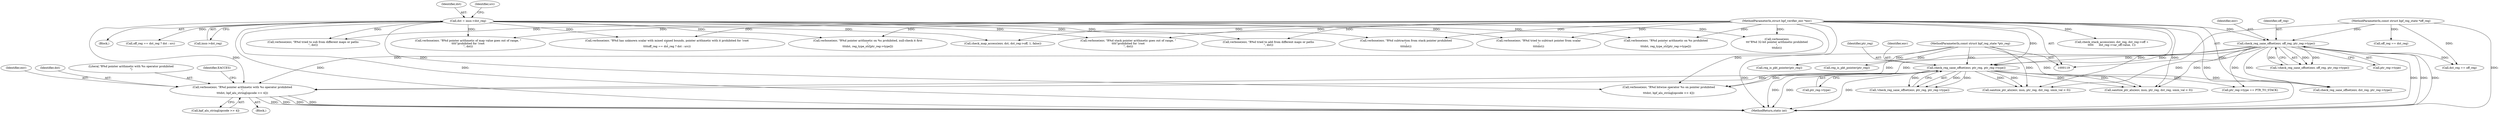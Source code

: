 digraph "0_linux_979d63d50c0c0f7bc537bf821e056cc9fe5abd38@array" {
"1000818" [label="(Call,verbose(env, \"R%d pointer arithmetic with %s operator prohibited\n\",\n\t\t\tdst, bpf_alu_string[opcode >> 4]))"];
"1000350" [label="(Call,check_reg_sane_offset(env, off_reg, ptr_reg->type))"];
"1000120" [label="(MethodParameterIn,struct bpf_verifier_env *env)"];
"1000123" [label="(MethodParameterIn,const struct bpf_reg_state *off_reg)"];
"1000357" [label="(Call,check_reg_sane_offset(env, ptr_reg, ptr_reg->type))"];
"1000122" [label="(MethodParameterIn,const struct bpf_reg_state *ptr_reg)"];
"1000204" [label="(Call,dst = insn->dst_reg)"];
"1000385" [label="(Call,verbose(env, \"R%d tried to add from different maps or paths\n\", dst))"];
"1000349" [label="(Call,!check_reg_sane_offset(env, off_reg, ptr_reg->type))"];
"1000319" [label="(Call,verbose(env, \"R%d has unknown scalar with mixed signed bounds, pointer arithmetic with it prohibited for !root\n\",\n\t\t\t\toff_reg == dst_reg ? dst : src))"];
"1000819" [label="(Identifier,env)"];
"1000122" [label="(MethodParameterIn,const struct bpf_reg_state *ptr_reg)"];
"1000273" [label="(Call,verbose(env, \"R%d pointer arithmetic on %s prohibited, null-check it first\n\",\n\t\t\tdst, reg_type_str[ptr_reg->type]))"];
"1000360" [label="(Call,ptr_reg->type)"];
"1000372" [label="(Call,sanitize_ptr_alu(env, insn, ptr_reg, dst_reg, smin_val < 0))"];
"1000781" [label="(Call,reg_is_pkt_pointer(ptr_reg))"];
"1000206" [label="(Call,insn->dst_reg)"];
"1000205" [label="(Identifier,dst)"];
"1000204" [label="(Call,dst = insn->dst_reg)"];
"1000323" [label="(Call,off_reg == dst_reg)"];
"1000120" [label="(MethodParameterIn,struct bpf_verifier_env *env)"];
"1000574" [label="(Call,sanitize_ptr_alu(env, insn, ptr_reg, dst_reg, smin_val < 0))"];
"1000353" [label="(Call,ptr_reg->type)"];
"1000884" [label="(Call,check_stack_access(env, dst_reg, dst_reg->off +\n\t\t\t\t\t      dst_reg->var_off.value, 1))"];
"1000898" [label="(Call,verbose(env, \"R%d stack pointer arithmetic goes out of range, \"\n\t\t\t\t\"prohibited for !root\n\", dst))"];
"1000359" [label="(Identifier,ptr_reg)"];
"1000829" [label="(Identifier,EACCES)"];
"1000820" [label="(Literal,\"R%d pointer arithmetic with %s operator prohibited\n\")"];
"1000289" [label="(Call,verbose(env, \"R%d pointer arithmetic on %s prohibited\n\",\n\t\t\tdst, reg_type_str[ptr_reg->type]))"];
"1000211" [label="(Identifier,src)"];
"1000124" [label="(Block,)"];
"1000907" [label="(MethodReturn,static int)"];
"1000860" [label="(Call,check_map_access(env, dst, dst_reg->off, 1, false))"];
"1000554" [label="(Call,reg_is_pkt_pointer(ptr_reg))"];
"1000805" [label="(Call,verbose(env, \"R%d bitwise operator %s on pointer prohibited\n\",\n\t\t\tdst, bpf_alu_string[opcode >> 4]))"];
"1000322" [label="(Call,off_reg == dst_reg ? dst : src)"];
"1000587" [label="(Call,verbose(env, \"R%d tried to sub from different maps or paths\n\", dst))"];
"1000869" [label="(Call,verbose(env, \"R%d pointer arithmetic of map value goes out of range, \"\n\t\t\t\t\"prohibited for !root\n\", dst))"];
"1000822" [label="(Call,bpf_alu_string[opcode >> 4])"];
"1000350" [label="(Call,check_reg_sane_offset(env, off_reg, ptr_reg->type))"];
"1000358" [label="(Identifier,env)"];
"1000368" [label="(Block,)"];
"1000818" [label="(Call,verbose(env, \"R%d pointer arithmetic with %s operator prohibited\n\",\n\t\t\tdst, bpf_alu_string[opcode >> 4]))"];
"1000598" [label="(Call,verbose(env, \"R%d tried to subtract pointer from scalar\n\",\n\t\t\t\tdst))"];
"1000260" [label="(Call,verbose(env,\n\t\t\t\"R%d 32-bit pointer arithmetic prohibited\n\",\n\t\t\tdst))"];
"1000357" [label="(Call,check_reg_sane_offset(env, ptr_reg, ptr_reg->type))"];
"1000832" [label="(Call,check_reg_sane_offset(env, dst_reg, ptr_reg->type))"];
"1000821" [label="(Identifier,dst)"];
"1000356" [label="(Call,!check_reg_sane_offset(env, ptr_reg, ptr_reg->type))"];
"1000606" [label="(Call,ptr_reg->type == PTR_TO_STACK)"];
"1000352" [label="(Identifier,off_reg)"];
"1000123" [label="(MethodParameterIn,const struct bpf_reg_state *off_reg)"];
"1000351" [label="(Identifier,env)"];
"1000612" [label="(Call,verbose(env, \"R%d subtraction from stack pointer prohibited\n\",\n\t\t\t\tdst))"];
"1000594" [label="(Call,dst_reg == off_reg)"];
"1000818" -> "1000368"  [label="AST: "];
"1000818" -> "1000822"  [label="CFG: "];
"1000819" -> "1000818"  [label="AST: "];
"1000820" -> "1000818"  [label="AST: "];
"1000821" -> "1000818"  [label="AST: "];
"1000822" -> "1000818"  [label="AST: "];
"1000829" -> "1000818"  [label="CFG: "];
"1000818" -> "1000907"  [label="DDG: "];
"1000818" -> "1000907"  [label="DDG: "];
"1000818" -> "1000907"  [label="DDG: "];
"1000818" -> "1000907"  [label="DDG: "];
"1000350" -> "1000818"  [label="DDG: "];
"1000357" -> "1000818"  [label="DDG: "];
"1000120" -> "1000818"  [label="DDG: "];
"1000204" -> "1000818"  [label="DDG: "];
"1000350" -> "1000349"  [label="AST: "];
"1000350" -> "1000353"  [label="CFG: "];
"1000351" -> "1000350"  [label="AST: "];
"1000352" -> "1000350"  [label="AST: "];
"1000353" -> "1000350"  [label="AST: "];
"1000349" -> "1000350"  [label="CFG: "];
"1000350" -> "1000907"  [label="DDG: "];
"1000350" -> "1000907"  [label="DDG: "];
"1000350" -> "1000907"  [label="DDG: "];
"1000350" -> "1000349"  [label="DDG: "];
"1000350" -> "1000349"  [label="DDG: "];
"1000350" -> "1000349"  [label="DDG: "];
"1000120" -> "1000350"  [label="DDG: "];
"1000123" -> "1000350"  [label="DDG: "];
"1000350" -> "1000357"  [label="DDG: "];
"1000350" -> "1000357"  [label="DDG: "];
"1000350" -> "1000372"  [label="DDG: "];
"1000350" -> "1000574"  [label="DDG: "];
"1000350" -> "1000594"  [label="DDG: "];
"1000350" -> "1000606"  [label="DDG: "];
"1000350" -> "1000805"  [label="DDG: "];
"1000350" -> "1000832"  [label="DDG: "];
"1000120" -> "1000119"  [label="AST: "];
"1000120" -> "1000907"  [label="DDG: "];
"1000120" -> "1000260"  [label="DDG: "];
"1000120" -> "1000273"  [label="DDG: "];
"1000120" -> "1000289"  [label="DDG: "];
"1000120" -> "1000319"  [label="DDG: "];
"1000120" -> "1000357"  [label="DDG: "];
"1000120" -> "1000372"  [label="DDG: "];
"1000120" -> "1000385"  [label="DDG: "];
"1000120" -> "1000574"  [label="DDG: "];
"1000120" -> "1000587"  [label="DDG: "];
"1000120" -> "1000598"  [label="DDG: "];
"1000120" -> "1000612"  [label="DDG: "];
"1000120" -> "1000805"  [label="DDG: "];
"1000120" -> "1000832"  [label="DDG: "];
"1000120" -> "1000860"  [label="DDG: "];
"1000120" -> "1000869"  [label="DDG: "];
"1000120" -> "1000884"  [label="DDG: "];
"1000120" -> "1000898"  [label="DDG: "];
"1000123" -> "1000119"  [label="AST: "];
"1000123" -> "1000907"  [label="DDG: "];
"1000123" -> "1000323"  [label="DDG: "];
"1000123" -> "1000594"  [label="DDG: "];
"1000357" -> "1000356"  [label="AST: "];
"1000357" -> "1000360"  [label="CFG: "];
"1000358" -> "1000357"  [label="AST: "];
"1000359" -> "1000357"  [label="AST: "];
"1000360" -> "1000357"  [label="AST: "];
"1000356" -> "1000357"  [label="CFG: "];
"1000357" -> "1000907"  [label="DDG: "];
"1000357" -> "1000907"  [label="DDG: "];
"1000357" -> "1000907"  [label="DDG: "];
"1000357" -> "1000356"  [label="DDG: "];
"1000357" -> "1000356"  [label="DDG: "];
"1000357" -> "1000356"  [label="DDG: "];
"1000122" -> "1000357"  [label="DDG: "];
"1000357" -> "1000372"  [label="DDG: "];
"1000357" -> "1000372"  [label="DDG: "];
"1000357" -> "1000574"  [label="DDG: "];
"1000357" -> "1000574"  [label="DDG: "];
"1000357" -> "1000606"  [label="DDG: "];
"1000357" -> "1000805"  [label="DDG: "];
"1000357" -> "1000832"  [label="DDG: "];
"1000122" -> "1000119"  [label="AST: "];
"1000122" -> "1000907"  [label="DDG: "];
"1000122" -> "1000372"  [label="DDG: "];
"1000122" -> "1000554"  [label="DDG: "];
"1000122" -> "1000574"  [label="DDG: "];
"1000122" -> "1000781"  [label="DDG: "];
"1000204" -> "1000124"  [label="AST: "];
"1000204" -> "1000206"  [label="CFG: "];
"1000205" -> "1000204"  [label="AST: "];
"1000206" -> "1000204"  [label="AST: "];
"1000211" -> "1000204"  [label="CFG: "];
"1000204" -> "1000907"  [label="DDG: "];
"1000204" -> "1000907"  [label="DDG: "];
"1000204" -> "1000260"  [label="DDG: "];
"1000204" -> "1000273"  [label="DDG: "];
"1000204" -> "1000289"  [label="DDG: "];
"1000204" -> "1000319"  [label="DDG: "];
"1000204" -> "1000322"  [label="DDG: "];
"1000204" -> "1000385"  [label="DDG: "];
"1000204" -> "1000587"  [label="DDG: "];
"1000204" -> "1000598"  [label="DDG: "];
"1000204" -> "1000612"  [label="DDG: "];
"1000204" -> "1000805"  [label="DDG: "];
"1000204" -> "1000860"  [label="DDG: "];
"1000204" -> "1000869"  [label="DDG: "];
"1000204" -> "1000898"  [label="DDG: "];
}
